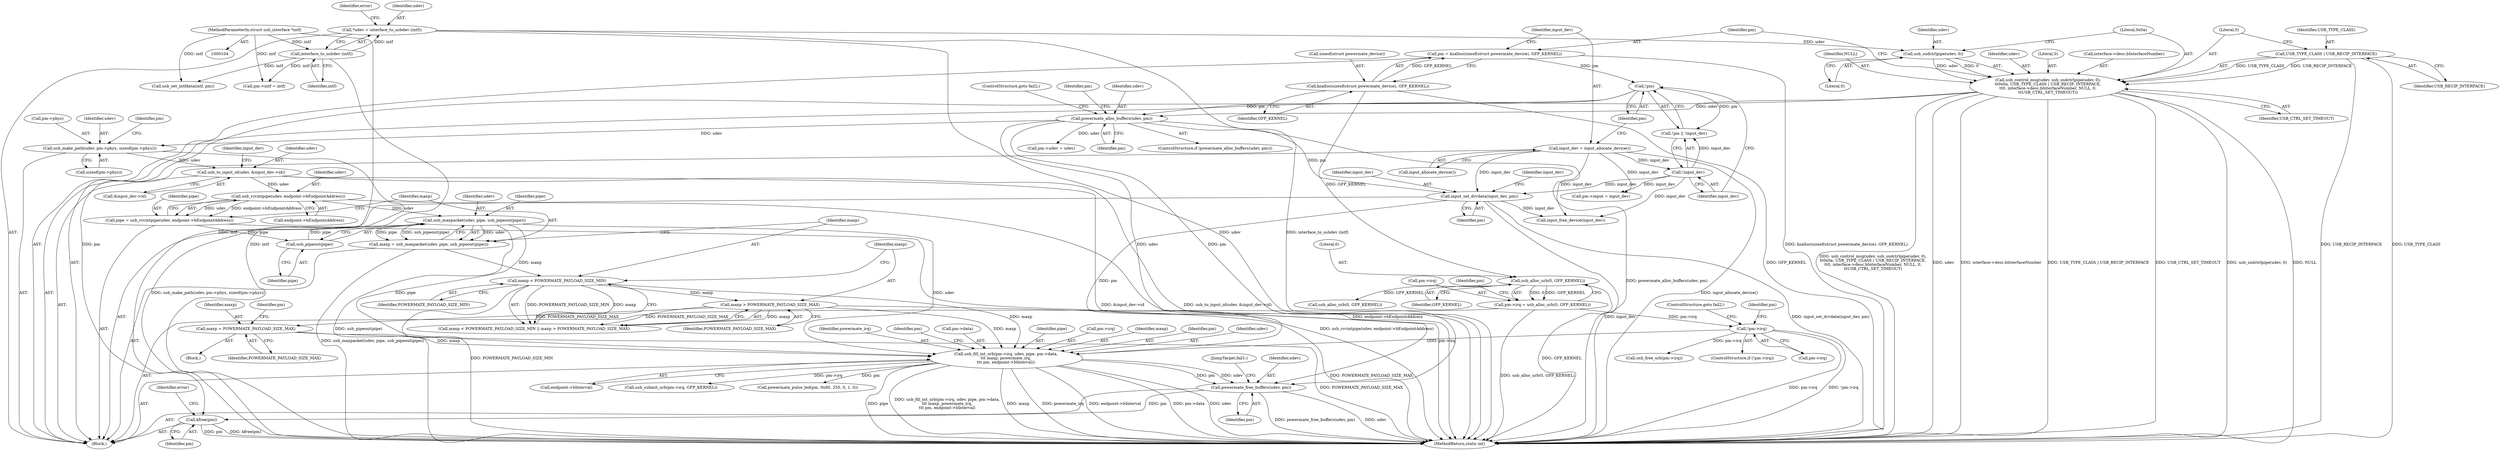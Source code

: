digraph "0_linux_9c6ba456711687b794dcf285856fc14e2c76074f@API" {
"1000483" [label="(Call,kfree(pm))"];
"1000186" [label="(Call,!pm)"];
"1000175" [label="(Call,pm = kzalloc(sizeof(struct powermate_device), GFP_KERNEL))"];
"1000177" [label="(Call,kzalloc(sizeof(struct powermate_device), GFP_KERNEL))"];
"1000477" [label="(Call,powermate_free_buffers(udev, pm))"];
"1000386" [label="(Call,usb_fill_int_urb(pm->irq, udev, pipe, pm->data,\n\t\t\t maxp, powermate_irq,\n\t\t\t pm, endpoint->bInterval))"];
"1000204" [label="(Call,!pm->irq)"];
"1000196" [label="(Call,pm->irq = usb_alloc_urb(0, GFP_KERNEL))"];
"1000200" [label="(Call,usb_alloc_urb(0, GFP_KERNEL))"];
"1000369" [label="(Call,usb_maxpacket(udev, pipe, usb_pipeout(pipe)))"];
"1000362" [label="(Call,usb_rcvintpipe(udev, endpoint->bEndpointAddress))"];
"1000295" [label="(Call,usb_to_input_id(udev, &input_dev->id))"];
"1000237" [label="(Call,usb_make_path(udev, pm->phys, sizeof(pm->phys)))"];
"1000192" [label="(Call,powermate_alloc_buffers(udev, pm))"];
"1000157" [label="(Call,usb_control_msg(udev, usb_sndctrlpipe(udev, 0),\n\t\t0x0a, USB_TYPE_CLASS | USB_RECIP_INTERFACE,\n\t\t0, interface->desc.bInterfaceNumber, NULL, 0,\n\t\tUSB_CTRL_SET_TIMEOUT))"];
"1000159" [label="(Call,usb_sndctrlpipe(udev, 0))"];
"1000109" [label="(Call,*udev = interface_to_usbdev (intf))"];
"1000111" [label="(Call,interface_to_usbdev (intf))"];
"1000105" [label="(MethodParameterIn,struct usb_interface *intf)"];
"1000163" [label="(Call,USB_TYPE_CLASS | USB_RECIP_INTERFACE)"];
"1000372" [label="(Call,usb_pipeout(pipe))"];
"1000360" [label="(Call,pipe = usb_rcvintpipe(udev, endpoint->bEndpointAddress))"];
"1000376" [label="(Call,maxp < POWERMATE_PAYLOAD_SIZE_MIN)"];
"1000367" [label="(Call,maxp = usb_maxpacket(udev, pipe, usb_pipeout(pipe)))"];
"1000383" [label="(Call,maxp = POWERMATE_PAYLOAD_SIZE_MAX)"];
"1000379" [label="(Call,maxp > POWERMATE_PAYLOAD_SIZE_MAX)"];
"1000311" [label="(Call,input_set_drvdata(input_dev, pm))"];
"1000181" [label="(Call,input_dev = input_allocate_device())"];
"1000188" [label="(Call,!input_dev)"];
"1000396" [label="(Identifier,powermate_irq)"];
"1000404" [label="(Identifier,pm)"];
"1000484" [label="(Identifier,pm)"];
"1000175" [label="(Call,pm = kzalloc(sizeof(struct powermate_device), GFP_KERNEL))"];
"1000381" [label="(Identifier,POWERMATE_PAYLOAD_SIZE_MAX)"];
"1000296" [label="(Identifier,udev)"];
"1000195" [label="(ControlStructure,goto fail2;)"];
"1000180" [label="(Identifier,GFP_KERNEL)"];
"1000449" [label="(Call,powermate_pulse_led(pm, 0x80, 255, 0, 1, 0))"];
"1000481" [label="(Call,input_free_device(input_dev))"];
"1000363" [label="(Identifier,udev)"];
"1000105" [label="(MethodParameterIn,struct usb_interface *intf)"];
"1000386" [label="(Call,usb_fill_int_urb(pm->irq, udev, pipe, pm->data,\n\t\t\t maxp, powermate_irq,\n\t\t\t pm, endpoint->bInterval))"];
"1000472" [label="(Call,usb_free_urb(pm->irq))"];
"1000456" [label="(Call,usb_set_intfdata(intf, pm))"];
"1000177" [label="(Call,kzalloc(sizeof(struct powermate_device), GFP_KERNEL))"];
"1000478" [label="(Identifier,udev)"];
"1000192" [label="(Call,powermate_alloc_buffers(udev, pm))"];
"1000239" [label="(Call,pm->phys)"];
"1000370" [label="(Identifier,udev)"];
"1000111" [label="(Call,interface_to_usbdev (intf))"];
"1000112" [label="(Identifier,intf)"];
"1000198" [label="(Identifier,pm)"];
"1000378" [label="(Identifier,POWERMATE_PAYLOAD_SIZE_MIN)"];
"1000297" [label="(Call,&input_dev->id)"];
"1000486" [label="(Identifier,error)"];
"1000364" [label="(Call,endpoint->bEndpointAddress)"];
"1000189" [label="(Identifier,input_dev)"];
"1000193" [label="(Identifier,udev)"];
"1000379" [label="(Call,maxp > POWERMATE_PAYLOAD_SIZE_MAX)"];
"1000368" [label="(Identifier,maxp)"];
"1000392" [label="(Call,pm->data)"];
"1000166" [label="(Literal,0)"];
"1000181" [label="(Call,input_dev = input_allocate_device())"];
"1000121" [label="(Identifier,error)"];
"1000477" [label="(Call,powermate_free_buffers(udev, pm))"];
"1000182" [label="(Identifier,input_dev)"];
"1000194" [label="(Identifier,pm)"];
"1000213" [label="(Call,usb_alloc_urb(0, GFP_KERNEL))"];
"1000385" [label="(Identifier,POWERMATE_PAYLOAD_SIZE_MAX)"];
"1000391" [label="(Identifier,pipe)"];
"1000162" [label="(Literal,0x0a)"];
"1000183" [label="(Call,input_allocate_device())"];
"1000242" [label="(Call,sizeof(pm->phys))"];
"1000163" [label="(Call,USB_TYPE_CLASS | USB_RECIP_INTERFACE)"];
"1000375" [label="(Call,maxp < POWERMATE_PAYLOAD_SIZE_MIN || maxp > POWERMATE_PAYLOAD_SIZE_MAX)"];
"1000203" [label="(ControlStructure,if (!pm->irq))"];
"1000312" [label="(Identifier,input_dev)"];
"1000176" [label="(Identifier,pm)"];
"1000232" [label="(Call,pm->input = input_dev)"];
"1000185" [label="(Call,!pm || !input_dev)"];
"1000222" [label="(Call,pm->udev = udev)"];
"1000376" [label="(Call,maxp < POWERMATE_PAYLOAD_SIZE_MIN)"];
"1000238" [label="(Identifier,udev)"];
"1000158" [label="(Identifier,udev)"];
"1000204" [label="(Call,!pm->irq)"];
"1000295" [label="(Call,usb_to_input_id(udev, &input_dev->id))"];
"1000191" [label="(ControlStructure,if (powermate_alloc_buffers(udev, pm)))"];
"1000188" [label="(Call,!input_dev)"];
"1000483" [label="(Call,kfree(pm))"];
"1000362" [label="(Call,usb_rcvintpipe(udev, endpoint->bEndpointAddress))"];
"1000373" [label="(Identifier,pipe)"];
"1000237" [label="(Call,usb_make_path(udev, pm->phys, sizeof(pm->phys)))"];
"1000110" [label="(Identifier,udev)"];
"1000387" [label="(Call,pm->irq)"];
"1000173" [label="(Literal,0)"];
"1000395" [label="(Identifier,maxp)"];
"1000206" [label="(Identifier,pm)"];
"1000164" [label="(Identifier,USB_TYPE_CLASS)"];
"1000311" [label="(Call,input_set_drvdata(input_dev, pm))"];
"1000397" [label="(Identifier,pm)"];
"1000383" [label="(Call,maxp = POWERMATE_PAYLOAD_SIZE_MAX)"];
"1000165" [label="(Identifier,USB_RECIP_INTERFACE)"];
"1000382" [label="(Block,)"];
"1000107" [label="(Block,)"];
"1000202" [label="(Identifier,GFP_KERNEL)"];
"1000211" [label="(Identifier,pm)"];
"1000197" [label="(Call,pm->irq)"];
"1000371" [label="(Identifier,pipe)"];
"1000367" [label="(Call,maxp = usb_maxpacket(udev, pipe, usb_pipeout(pipe)))"];
"1000187" [label="(Identifier,pm)"];
"1000479" [label="(Identifier,pm)"];
"1000196" [label="(Call,pm->irq = usb_alloc_urb(0, GFP_KERNEL))"];
"1000304" [label="(Identifier,input_dev)"];
"1000167" [label="(Call,interface->desc.bInterfaceNumber)"];
"1000248" [label="(Identifier,pm)"];
"1000360" [label="(Call,pipe = usb_rcvintpipe(udev, endpoint->bEndpointAddress))"];
"1000390" [label="(Identifier,udev)"];
"1000487" [label="(MethodReturn,static int)"];
"1000380" [label="(Identifier,maxp)"];
"1000361" [label="(Identifier,pipe)"];
"1000109" [label="(Call,*udev = interface_to_usbdev (intf))"];
"1000372" [label="(Call,usb_pipeout(pipe))"];
"1000480" [label="(JumpTarget,fail1:)"];
"1000369" [label="(Call,usb_maxpacket(udev, pipe, usb_pipeout(pipe)))"];
"1000384" [label="(Identifier,maxp)"];
"1000157" [label="(Call,usb_control_msg(udev, usb_sndctrlpipe(udev, 0),\n\t\t0x0a, USB_TYPE_CLASS | USB_RECIP_INTERFACE,\n\t\t0, interface->desc.bInterfaceNumber, NULL, 0,\n\t\tUSB_CTRL_SET_TIMEOUT))"];
"1000200" [label="(Call,usb_alloc_urb(0, GFP_KERNEL))"];
"1000316" [label="(Identifier,input_dev)"];
"1000227" [label="(Call,pm->intf = intf)"];
"1000186" [label="(Call,!pm)"];
"1000161" [label="(Literal,0)"];
"1000160" [label="(Identifier,udev)"];
"1000174" [label="(Identifier,USB_CTRL_SET_TIMEOUT)"];
"1000377" [label="(Identifier,maxp)"];
"1000313" [label="(Identifier,pm)"];
"1000398" [label="(Call,endpoint->bInterval)"];
"1000178" [label="(Call,sizeof(struct powermate_device))"];
"1000201" [label="(Literal,0)"];
"1000388" [label="(Identifier,pm)"];
"1000159" [label="(Call,usb_sndctrlpipe(udev, 0))"];
"1000208" [label="(ControlStructure,goto fail2;)"];
"1000205" [label="(Call,pm->irq)"];
"1000418" [label="(Call,usb_submit_urb(pm->irq, GFP_KERNEL))"];
"1000172" [label="(Identifier,NULL)"];
"1000483" -> "1000107"  [label="AST: "];
"1000483" -> "1000484"  [label="CFG: "];
"1000484" -> "1000483"  [label="AST: "];
"1000486" -> "1000483"  [label="CFG: "];
"1000483" -> "1000487"  [label="DDG: kfree(pm)"];
"1000483" -> "1000487"  [label="DDG: pm"];
"1000186" -> "1000483"  [label="DDG: pm"];
"1000477" -> "1000483"  [label="DDG: pm"];
"1000186" -> "1000185"  [label="AST: "];
"1000186" -> "1000187"  [label="CFG: "];
"1000187" -> "1000186"  [label="AST: "];
"1000189" -> "1000186"  [label="CFG: "];
"1000185" -> "1000186"  [label="CFG: "];
"1000186" -> "1000185"  [label="DDG: pm"];
"1000175" -> "1000186"  [label="DDG: pm"];
"1000186" -> "1000192"  [label="DDG: pm"];
"1000175" -> "1000107"  [label="AST: "];
"1000175" -> "1000177"  [label="CFG: "];
"1000176" -> "1000175"  [label="AST: "];
"1000177" -> "1000175"  [label="AST: "];
"1000182" -> "1000175"  [label="CFG: "];
"1000175" -> "1000487"  [label="DDG: kzalloc(sizeof(struct powermate_device), GFP_KERNEL)"];
"1000177" -> "1000175"  [label="DDG: GFP_KERNEL"];
"1000177" -> "1000180"  [label="CFG: "];
"1000178" -> "1000177"  [label="AST: "];
"1000180" -> "1000177"  [label="AST: "];
"1000177" -> "1000487"  [label="DDG: GFP_KERNEL"];
"1000177" -> "1000200"  [label="DDG: GFP_KERNEL"];
"1000477" -> "1000107"  [label="AST: "];
"1000477" -> "1000479"  [label="CFG: "];
"1000478" -> "1000477"  [label="AST: "];
"1000479" -> "1000477"  [label="AST: "];
"1000480" -> "1000477"  [label="CFG: "];
"1000477" -> "1000487"  [label="DDG: powermate_free_buffers(udev, pm)"];
"1000477" -> "1000487"  [label="DDG: udev"];
"1000386" -> "1000477"  [label="DDG: udev"];
"1000386" -> "1000477"  [label="DDG: pm"];
"1000192" -> "1000477"  [label="DDG: udev"];
"1000192" -> "1000477"  [label="DDG: pm"];
"1000386" -> "1000107"  [label="AST: "];
"1000386" -> "1000398"  [label="CFG: "];
"1000387" -> "1000386"  [label="AST: "];
"1000390" -> "1000386"  [label="AST: "];
"1000391" -> "1000386"  [label="AST: "];
"1000392" -> "1000386"  [label="AST: "];
"1000395" -> "1000386"  [label="AST: "];
"1000396" -> "1000386"  [label="AST: "];
"1000397" -> "1000386"  [label="AST: "];
"1000398" -> "1000386"  [label="AST: "];
"1000404" -> "1000386"  [label="CFG: "];
"1000386" -> "1000487"  [label="DDG: powermate_irq"];
"1000386" -> "1000487"  [label="DDG: endpoint->bInterval"];
"1000386" -> "1000487"  [label="DDG: pm->data"];
"1000386" -> "1000487"  [label="DDG: udev"];
"1000386" -> "1000487"  [label="DDG: pipe"];
"1000386" -> "1000487"  [label="DDG: usb_fill_int_urb(pm->irq, udev, pipe, pm->data,\n\t\t\t maxp, powermate_irq,\n\t\t\t pm, endpoint->bInterval)"];
"1000386" -> "1000487"  [label="DDG: maxp"];
"1000204" -> "1000386"  [label="DDG: pm->irq"];
"1000369" -> "1000386"  [label="DDG: udev"];
"1000369" -> "1000386"  [label="DDG: pipe"];
"1000376" -> "1000386"  [label="DDG: maxp"];
"1000383" -> "1000386"  [label="DDG: maxp"];
"1000379" -> "1000386"  [label="DDG: maxp"];
"1000311" -> "1000386"  [label="DDG: pm"];
"1000386" -> "1000418"  [label="DDG: pm->irq"];
"1000386" -> "1000449"  [label="DDG: pm"];
"1000204" -> "1000203"  [label="AST: "];
"1000204" -> "1000205"  [label="CFG: "];
"1000205" -> "1000204"  [label="AST: "];
"1000208" -> "1000204"  [label="CFG: "];
"1000211" -> "1000204"  [label="CFG: "];
"1000204" -> "1000487"  [label="DDG: pm->irq"];
"1000204" -> "1000487"  [label="DDG: !pm->irq"];
"1000196" -> "1000204"  [label="DDG: pm->irq"];
"1000204" -> "1000472"  [label="DDG: pm->irq"];
"1000196" -> "1000107"  [label="AST: "];
"1000196" -> "1000200"  [label="CFG: "];
"1000197" -> "1000196"  [label="AST: "];
"1000200" -> "1000196"  [label="AST: "];
"1000206" -> "1000196"  [label="CFG: "];
"1000196" -> "1000487"  [label="DDG: usb_alloc_urb(0, GFP_KERNEL)"];
"1000200" -> "1000196"  [label="DDG: 0"];
"1000200" -> "1000196"  [label="DDG: GFP_KERNEL"];
"1000200" -> "1000202"  [label="CFG: "];
"1000201" -> "1000200"  [label="AST: "];
"1000202" -> "1000200"  [label="AST: "];
"1000200" -> "1000487"  [label="DDG: GFP_KERNEL"];
"1000200" -> "1000213"  [label="DDG: GFP_KERNEL"];
"1000369" -> "1000367"  [label="AST: "];
"1000369" -> "1000372"  [label="CFG: "];
"1000370" -> "1000369"  [label="AST: "];
"1000371" -> "1000369"  [label="AST: "];
"1000372" -> "1000369"  [label="AST: "];
"1000367" -> "1000369"  [label="CFG: "];
"1000369" -> "1000487"  [label="DDG: usb_pipeout(pipe)"];
"1000369" -> "1000367"  [label="DDG: udev"];
"1000369" -> "1000367"  [label="DDG: pipe"];
"1000369" -> "1000367"  [label="DDG: usb_pipeout(pipe)"];
"1000362" -> "1000369"  [label="DDG: udev"];
"1000372" -> "1000369"  [label="DDG: pipe"];
"1000362" -> "1000360"  [label="AST: "];
"1000362" -> "1000364"  [label="CFG: "];
"1000363" -> "1000362"  [label="AST: "];
"1000364" -> "1000362"  [label="AST: "];
"1000360" -> "1000362"  [label="CFG: "];
"1000362" -> "1000487"  [label="DDG: endpoint->bEndpointAddress"];
"1000362" -> "1000360"  [label="DDG: udev"];
"1000362" -> "1000360"  [label="DDG: endpoint->bEndpointAddress"];
"1000295" -> "1000362"  [label="DDG: udev"];
"1000295" -> "1000107"  [label="AST: "];
"1000295" -> "1000297"  [label="CFG: "];
"1000296" -> "1000295"  [label="AST: "];
"1000297" -> "1000295"  [label="AST: "];
"1000304" -> "1000295"  [label="CFG: "];
"1000295" -> "1000487"  [label="DDG: &input_dev->id"];
"1000295" -> "1000487"  [label="DDG: usb_to_input_id(udev, &input_dev->id)"];
"1000237" -> "1000295"  [label="DDG: udev"];
"1000237" -> "1000107"  [label="AST: "];
"1000237" -> "1000242"  [label="CFG: "];
"1000238" -> "1000237"  [label="AST: "];
"1000239" -> "1000237"  [label="AST: "];
"1000242" -> "1000237"  [label="AST: "];
"1000248" -> "1000237"  [label="CFG: "];
"1000237" -> "1000487"  [label="DDG: usb_make_path(udev, pm->phys, sizeof(pm->phys))"];
"1000192" -> "1000237"  [label="DDG: udev"];
"1000192" -> "1000191"  [label="AST: "];
"1000192" -> "1000194"  [label="CFG: "];
"1000193" -> "1000192"  [label="AST: "];
"1000194" -> "1000192"  [label="AST: "];
"1000195" -> "1000192"  [label="CFG: "];
"1000198" -> "1000192"  [label="CFG: "];
"1000192" -> "1000487"  [label="DDG: powermate_alloc_buffers(udev, pm)"];
"1000157" -> "1000192"  [label="DDG: udev"];
"1000192" -> "1000222"  [label="DDG: udev"];
"1000192" -> "1000311"  [label="DDG: pm"];
"1000157" -> "1000107"  [label="AST: "];
"1000157" -> "1000174"  [label="CFG: "];
"1000158" -> "1000157"  [label="AST: "];
"1000159" -> "1000157"  [label="AST: "];
"1000162" -> "1000157"  [label="AST: "];
"1000163" -> "1000157"  [label="AST: "];
"1000166" -> "1000157"  [label="AST: "];
"1000167" -> "1000157"  [label="AST: "];
"1000172" -> "1000157"  [label="AST: "];
"1000173" -> "1000157"  [label="AST: "];
"1000174" -> "1000157"  [label="AST: "];
"1000176" -> "1000157"  [label="CFG: "];
"1000157" -> "1000487"  [label="DDG: usb_sndctrlpipe(udev, 0)"];
"1000157" -> "1000487"  [label="DDG: NULL"];
"1000157" -> "1000487"  [label="DDG: usb_control_msg(udev, usb_sndctrlpipe(udev, 0),\n\t\t0x0a, USB_TYPE_CLASS | USB_RECIP_INTERFACE,\n\t\t0, interface->desc.bInterfaceNumber, NULL, 0,\n\t\tUSB_CTRL_SET_TIMEOUT)"];
"1000157" -> "1000487"  [label="DDG: udev"];
"1000157" -> "1000487"  [label="DDG: interface->desc.bInterfaceNumber"];
"1000157" -> "1000487"  [label="DDG: USB_TYPE_CLASS | USB_RECIP_INTERFACE"];
"1000157" -> "1000487"  [label="DDG: USB_CTRL_SET_TIMEOUT"];
"1000159" -> "1000157"  [label="DDG: udev"];
"1000159" -> "1000157"  [label="DDG: 0"];
"1000163" -> "1000157"  [label="DDG: USB_TYPE_CLASS"];
"1000163" -> "1000157"  [label="DDG: USB_RECIP_INTERFACE"];
"1000159" -> "1000161"  [label="CFG: "];
"1000160" -> "1000159"  [label="AST: "];
"1000161" -> "1000159"  [label="AST: "];
"1000162" -> "1000159"  [label="CFG: "];
"1000109" -> "1000159"  [label="DDG: udev"];
"1000109" -> "1000107"  [label="AST: "];
"1000109" -> "1000111"  [label="CFG: "];
"1000110" -> "1000109"  [label="AST: "];
"1000111" -> "1000109"  [label="AST: "];
"1000121" -> "1000109"  [label="CFG: "];
"1000109" -> "1000487"  [label="DDG: udev"];
"1000109" -> "1000487"  [label="DDG: interface_to_usbdev (intf)"];
"1000111" -> "1000109"  [label="DDG: intf"];
"1000111" -> "1000112"  [label="CFG: "];
"1000112" -> "1000111"  [label="AST: "];
"1000111" -> "1000487"  [label="DDG: intf"];
"1000105" -> "1000111"  [label="DDG: intf"];
"1000111" -> "1000227"  [label="DDG: intf"];
"1000111" -> "1000456"  [label="DDG: intf"];
"1000105" -> "1000104"  [label="AST: "];
"1000105" -> "1000487"  [label="DDG: intf"];
"1000105" -> "1000227"  [label="DDG: intf"];
"1000105" -> "1000456"  [label="DDG: intf"];
"1000163" -> "1000165"  [label="CFG: "];
"1000164" -> "1000163"  [label="AST: "];
"1000165" -> "1000163"  [label="AST: "];
"1000166" -> "1000163"  [label="CFG: "];
"1000163" -> "1000487"  [label="DDG: USB_TYPE_CLASS"];
"1000163" -> "1000487"  [label="DDG: USB_RECIP_INTERFACE"];
"1000372" -> "1000373"  [label="CFG: "];
"1000373" -> "1000372"  [label="AST: "];
"1000360" -> "1000372"  [label="DDG: pipe"];
"1000360" -> "1000107"  [label="AST: "];
"1000361" -> "1000360"  [label="AST: "];
"1000368" -> "1000360"  [label="CFG: "];
"1000360" -> "1000487"  [label="DDG: usb_rcvintpipe(udev, endpoint->bEndpointAddress)"];
"1000376" -> "1000375"  [label="AST: "];
"1000376" -> "1000378"  [label="CFG: "];
"1000377" -> "1000376"  [label="AST: "];
"1000378" -> "1000376"  [label="AST: "];
"1000380" -> "1000376"  [label="CFG: "];
"1000375" -> "1000376"  [label="CFG: "];
"1000376" -> "1000487"  [label="DDG: POWERMATE_PAYLOAD_SIZE_MIN"];
"1000376" -> "1000375"  [label="DDG: maxp"];
"1000376" -> "1000375"  [label="DDG: POWERMATE_PAYLOAD_SIZE_MIN"];
"1000367" -> "1000376"  [label="DDG: maxp"];
"1000376" -> "1000379"  [label="DDG: maxp"];
"1000367" -> "1000107"  [label="AST: "];
"1000368" -> "1000367"  [label="AST: "];
"1000377" -> "1000367"  [label="CFG: "];
"1000367" -> "1000487"  [label="DDG: usb_maxpacket(udev, pipe, usb_pipeout(pipe))"];
"1000383" -> "1000382"  [label="AST: "];
"1000383" -> "1000385"  [label="CFG: "];
"1000384" -> "1000383"  [label="AST: "];
"1000385" -> "1000383"  [label="AST: "];
"1000388" -> "1000383"  [label="CFG: "];
"1000383" -> "1000487"  [label="DDG: POWERMATE_PAYLOAD_SIZE_MAX"];
"1000379" -> "1000383"  [label="DDG: POWERMATE_PAYLOAD_SIZE_MAX"];
"1000379" -> "1000375"  [label="AST: "];
"1000379" -> "1000381"  [label="CFG: "];
"1000380" -> "1000379"  [label="AST: "];
"1000381" -> "1000379"  [label="AST: "];
"1000375" -> "1000379"  [label="CFG: "];
"1000379" -> "1000487"  [label="DDG: POWERMATE_PAYLOAD_SIZE_MAX"];
"1000379" -> "1000375"  [label="DDG: maxp"];
"1000379" -> "1000375"  [label="DDG: POWERMATE_PAYLOAD_SIZE_MAX"];
"1000311" -> "1000107"  [label="AST: "];
"1000311" -> "1000313"  [label="CFG: "];
"1000312" -> "1000311"  [label="AST: "];
"1000313" -> "1000311"  [label="AST: "];
"1000316" -> "1000311"  [label="CFG: "];
"1000311" -> "1000487"  [label="DDG: input_dev"];
"1000311" -> "1000487"  [label="DDG: input_set_drvdata(input_dev, pm)"];
"1000181" -> "1000311"  [label="DDG: input_dev"];
"1000188" -> "1000311"  [label="DDG: input_dev"];
"1000311" -> "1000481"  [label="DDG: input_dev"];
"1000181" -> "1000107"  [label="AST: "];
"1000181" -> "1000183"  [label="CFG: "];
"1000182" -> "1000181"  [label="AST: "];
"1000183" -> "1000181"  [label="AST: "];
"1000187" -> "1000181"  [label="CFG: "];
"1000181" -> "1000487"  [label="DDG: input_allocate_device()"];
"1000181" -> "1000188"  [label="DDG: input_dev"];
"1000181" -> "1000232"  [label="DDG: input_dev"];
"1000181" -> "1000481"  [label="DDG: input_dev"];
"1000188" -> "1000185"  [label="AST: "];
"1000188" -> "1000189"  [label="CFG: "];
"1000189" -> "1000188"  [label="AST: "];
"1000185" -> "1000188"  [label="CFG: "];
"1000188" -> "1000185"  [label="DDG: input_dev"];
"1000188" -> "1000232"  [label="DDG: input_dev"];
"1000188" -> "1000481"  [label="DDG: input_dev"];
}
